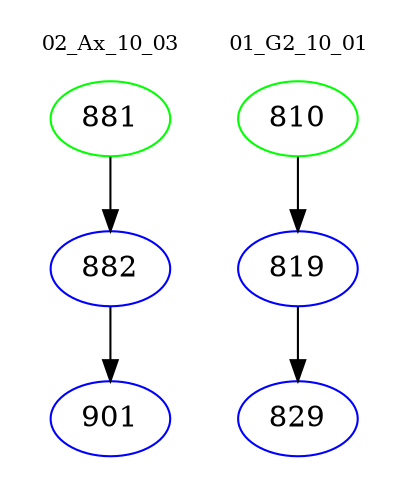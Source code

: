 digraph{
subgraph cluster_0 {
color = white
label = "02_Ax_10_03";
fontsize=10;
T0_881 [label="881", color="green"]
T0_881 -> T0_882 [color="black"]
T0_882 [label="882", color="blue"]
T0_882 -> T0_901 [color="black"]
T0_901 [label="901", color="blue"]
}
subgraph cluster_1 {
color = white
label = "01_G2_10_01";
fontsize=10;
T1_810 [label="810", color="green"]
T1_810 -> T1_819 [color="black"]
T1_819 [label="819", color="blue"]
T1_819 -> T1_829 [color="black"]
T1_829 [label="829", color="blue"]
}
}
